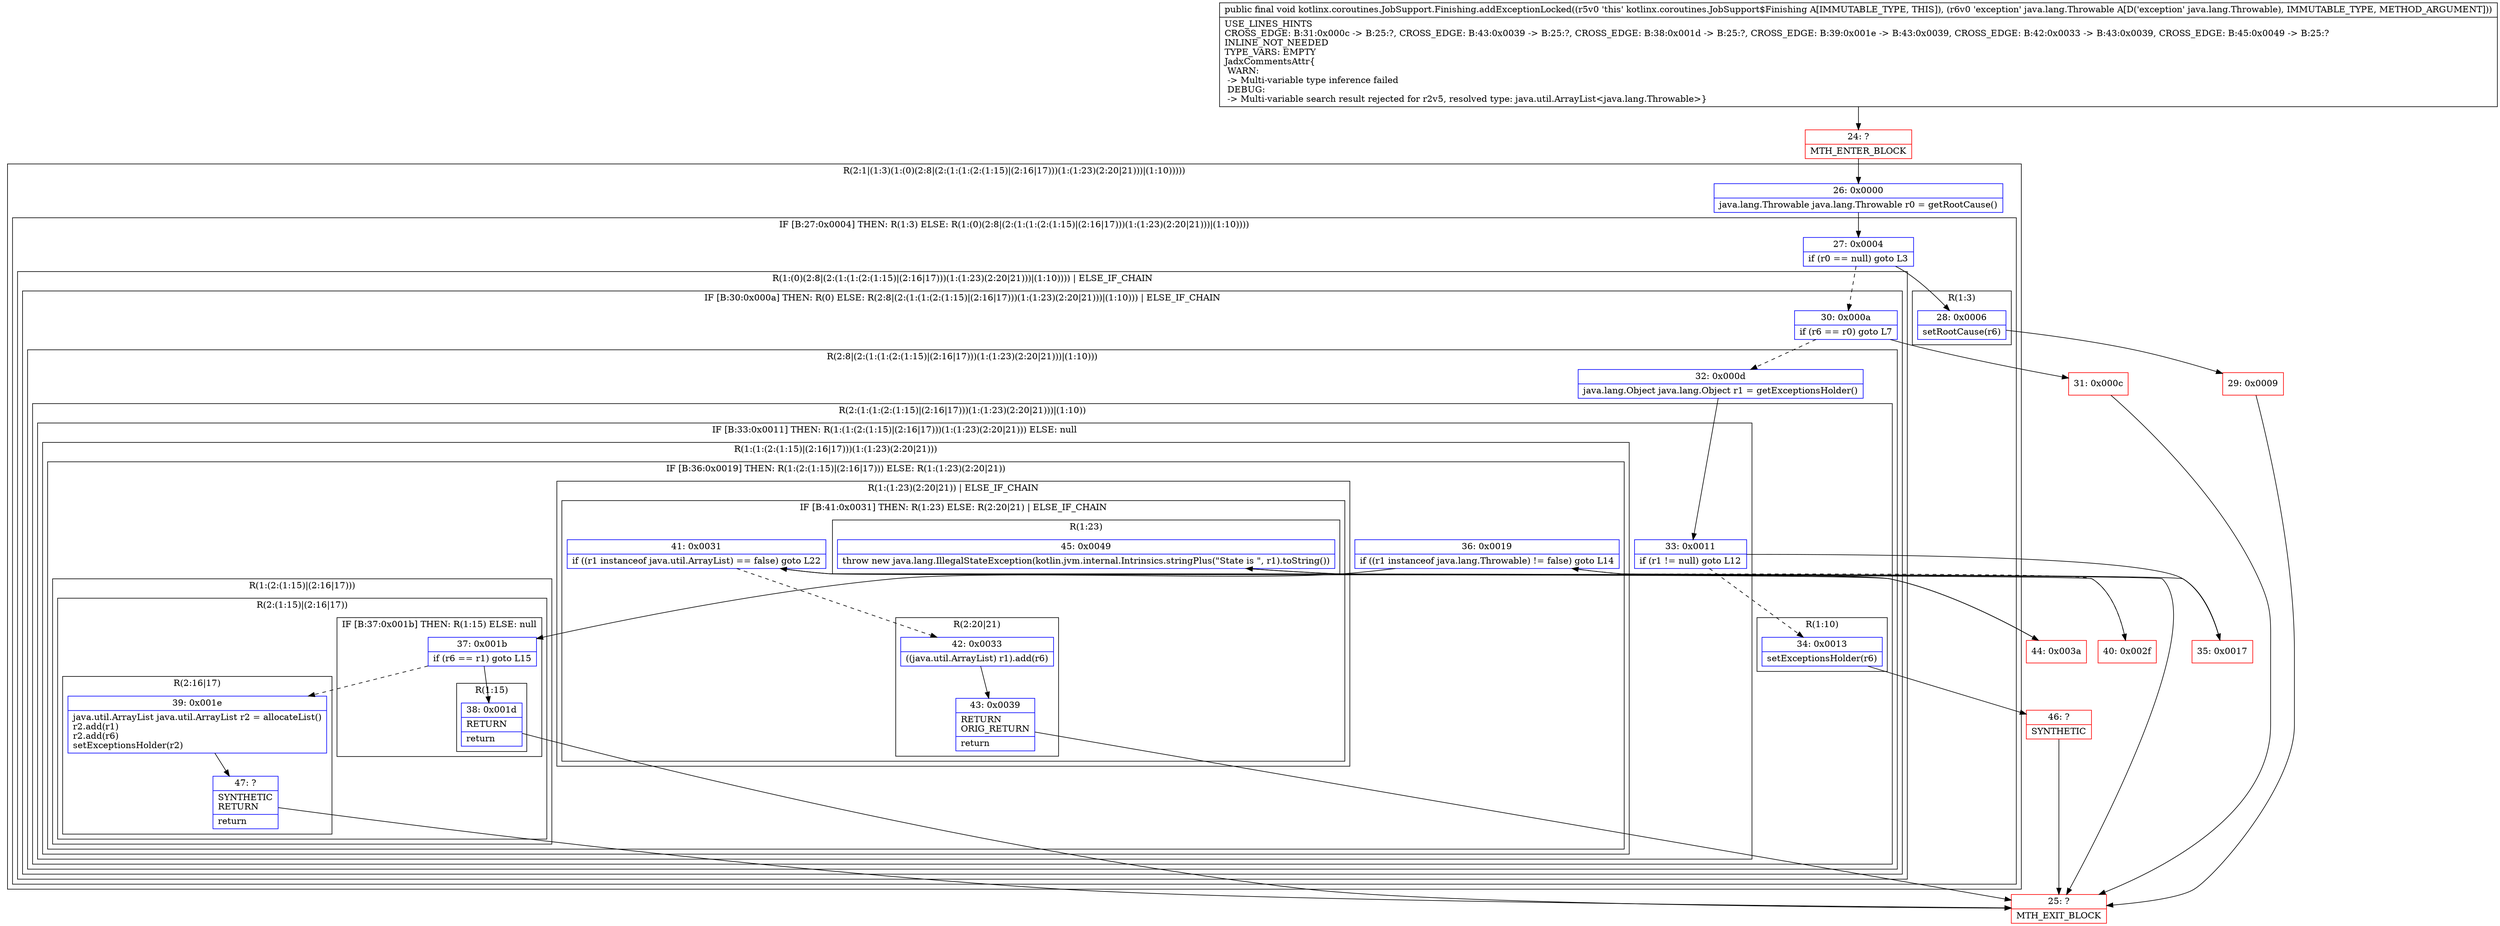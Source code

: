 digraph "CFG forkotlinx.coroutines.JobSupport.Finishing.addExceptionLocked(Ljava\/lang\/Throwable;)V" {
subgraph cluster_Region_1261287893 {
label = "R(2:1|(1:3)(1:(0)(2:8|(2:(1:(1:(2:(1:15)|(2:16|17)))(1:(1:23)(2:20|21)))|(1:10)))))";
node [shape=record,color=blue];
Node_26 [shape=record,label="{26\:\ 0x0000|java.lang.Throwable java.lang.Throwable r0 = getRootCause()\l}"];
subgraph cluster_IfRegion_1561532660 {
label = "IF [B:27:0x0004] THEN: R(1:3) ELSE: R(1:(0)(2:8|(2:(1:(1:(2:(1:15)|(2:16|17)))(1:(1:23)(2:20|21)))|(1:10))))";
node [shape=record,color=blue];
Node_27 [shape=record,label="{27\:\ 0x0004|if (r0 == null) goto L3\l}"];
subgraph cluster_Region_1306245365 {
label = "R(1:3)";
node [shape=record,color=blue];
Node_28 [shape=record,label="{28\:\ 0x0006|setRootCause(r6)\l}"];
}
subgraph cluster_Region_1628388603 {
label = "R(1:(0)(2:8|(2:(1:(1:(2:(1:15)|(2:16|17)))(1:(1:23)(2:20|21)))|(1:10)))) | ELSE_IF_CHAIN\l";
node [shape=record,color=blue];
subgraph cluster_IfRegion_422948851 {
label = "IF [B:30:0x000a] THEN: R(0) ELSE: R(2:8|(2:(1:(1:(2:(1:15)|(2:16|17)))(1:(1:23)(2:20|21)))|(1:10))) | ELSE_IF_CHAIN\l";
node [shape=record,color=blue];
Node_30 [shape=record,label="{30\:\ 0x000a|if (r6 == r0) goto L7\l}"];
subgraph cluster_Region_139030732 {
label = "R(0)";
node [shape=record,color=blue];
}
subgraph cluster_Region_1242265188 {
label = "R(2:8|(2:(1:(1:(2:(1:15)|(2:16|17)))(1:(1:23)(2:20|21)))|(1:10)))";
node [shape=record,color=blue];
Node_32 [shape=record,label="{32\:\ 0x000d|java.lang.Object java.lang.Object r1 = getExceptionsHolder()\l}"];
subgraph cluster_Region_1110640107 {
label = "R(2:(1:(1:(2:(1:15)|(2:16|17)))(1:(1:23)(2:20|21)))|(1:10))";
node [shape=record,color=blue];
subgraph cluster_IfRegion_1817091553 {
label = "IF [B:33:0x0011] THEN: R(1:(1:(2:(1:15)|(2:16|17)))(1:(1:23)(2:20|21))) ELSE: null";
node [shape=record,color=blue];
Node_33 [shape=record,label="{33\:\ 0x0011|if (r1 != null) goto L12\l}"];
subgraph cluster_Region_1388253512 {
label = "R(1:(1:(2:(1:15)|(2:16|17)))(1:(1:23)(2:20|21)))";
node [shape=record,color=blue];
subgraph cluster_IfRegion_694156324 {
label = "IF [B:36:0x0019] THEN: R(1:(2:(1:15)|(2:16|17))) ELSE: R(1:(1:23)(2:20|21))";
node [shape=record,color=blue];
Node_36 [shape=record,label="{36\:\ 0x0019|if ((r1 instanceof java.lang.Throwable) != false) goto L14\l}"];
subgraph cluster_Region_1246697216 {
label = "R(1:(2:(1:15)|(2:16|17)))";
node [shape=record,color=blue];
subgraph cluster_Region_163824021 {
label = "R(2:(1:15)|(2:16|17))";
node [shape=record,color=blue];
subgraph cluster_IfRegion_488740043 {
label = "IF [B:37:0x001b] THEN: R(1:15) ELSE: null";
node [shape=record,color=blue];
Node_37 [shape=record,label="{37\:\ 0x001b|if (r6 == r1) goto L15\l}"];
subgraph cluster_Region_1401258267 {
label = "R(1:15)";
node [shape=record,color=blue];
Node_38 [shape=record,label="{38\:\ 0x001d|RETURN\l|return\l}"];
}
}
subgraph cluster_Region_201877853 {
label = "R(2:16|17)";
node [shape=record,color=blue];
Node_39 [shape=record,label="{39\:\ 0x001e|java.util.ArrayList java.util.ArrayList r2 = allocateList()\lr2.add(r1)\lr2.add(r6)\lsetExceptionsHolder(r2)\l}"];
Node_47 [shape=record,label="{47\:\ ?|SYNTHETIC\lRETURN\l|return\l}"];
}
}
}
subgraph cluster_Region_2031808370 {
label = "R(1:(1:23)(2:20|21)) | ELSE_IF_CHAIN\l";
node [shape=record,color=blue];
subgraph cluster_IfRegion_347167912 {
label = "IF [B:41:0x0031] THEN: R(1:23) ELSE: R(2:20|21) | ELSE_IF_CHAIN\l";
node [shape=record,color=blue];
Node_41 [shape=record,label="{41\:\ 0x0031|if ((r1 instanceof java.util.ArrayList) == false) goto L22\l}"];
subgraph cluster_Region_1113144518 {
label = "R(1:23)";
node [shape=record,color=blue];
Node_45 [shape=record,label="{45\:\ 0x0049|throw new java.lang.IllegalStateException(kotlin.jvm.internal.Intrinsics.stringPlus(\"State is \", r1).toString())\l}"];
}
subgraph cluster_Region_1397718922 {
label = "R(2:20|21)";
node [shape=record,color=blue];
Node_42 [shape=record,label="{42\:\ 0x0033|((java.util.ArrayList) r1).add(r6)\l}"];
Node_43 [shape=record,label="{43\:\ 0x0039|RETURN\lORIG_RETURN\l|return\l}"];
}
}
}
}
}
}
subgraph cluster_Region_1272909894 {
label = "R(1:10)";
node [shape=record,color=blue];
Node_34 [shape=record,label="{34\:\ 0x0013|setExceptionsHolder(r6)\l}"];
}
}
}
}
}
}
}
Node_24 [shape=record,color=red,label="{24\:\ ?|MTH_ENTER_BLOCK\l}"];
Node_29 [shape=record,color=red,label="{29\:\ 0x0009}"];
Node_25 [shape=record,color=red,label="{25\:\ ?|MTH_EXIT_BLOCK\l}"];
Node_31 [shape=record,color=red,label="{31\:\ 0x000c}"];
Node_46 [shape=record,color=red,label="{46\:\ ?|SYNTHETIC\l}"];
Node_35 [shape=record,color=red,label="{35\:\ 0x0017}"];
Node_40 [shape=record,color=red,label="{40\:\ 0x002f}"];
Node_44 [shape=record,color=red,label="{44\:\ 0x003a}"];
MethodNode[shape=record,label="{public final void kotlinx.coroutines.JobSupport.Finishing.addExceptionLocked((r5v0 'this' kotlinx.coroutines.JobSupport$Finishing A[IMMUTABLE_TYPE, THIS]), (r6v0 'exception' java.lang.Throwable A[D('exception' java.lang.Throwable), IMMUTABLE_TYPE, METHOD_ARGUMENT]))  | USE_LINES_HINTS\lCROSS_EDGE: B:31:0x000c \-\> B:25:?, CROSS_EDGE: B:43:0x0039 \-\> B:25:?, CROSS_EDGE: B:38:0x001d \-\> B:25:?, CROSS_EDGE: B:39:0x001e \-\> B:43:0x0039, CROSS_EDGE: B:42:0x0033 \-\> B:43:0x0039, CROSS_EDGE: B:45:0x0049 \-\> B:25:?\lINLINE_NOT_NEEDED\lTYPE_VARS: EMPTY\lJadxCommentsAttr\{\l WARN: \l \-\> Multi\-variable type inference failed\l DEBUG: \l \-\> Multi\-variable search result rejected for r2v5, resolved type: java.util.ArrayList\<java.lang.Throwable\>\}\l}"];
MethodNode -> Node_24;Node_26 -> Node_27;
Node_27 -> Node_28;
Node_27 -> Node_30[style=dashed];
Node_28 -> Node_29;
Node_30 -> Node_31;
Node_30 -> Node_32[style=dashed];
Node_32 -> Node_33;
Node_33 -> Node_34[style=dashed];
Node_33 -> Node_35;
Node_36 -> Node_37;
Node_36 -> Node_40[style=dashed];
Node_37 -> Node_38;
Node_37 -> Node_39[style=dashed];
Node_38 -> Node_25;
Node_39 -> Node_47;
Node_47 -> Node_25;
Node_41 -> Node_42[style=dashed];
Node_41 -> Node_44;
Node_45 -> Node_25;
Node_42 -> Node_43;
Node_43 -> Node_25;
Node_34 -> Node_46;
Node_24 -> Node_26;
Node_29 -> Node_25;
Node_31 -> Node_25;
Node_46 -> Node_25;
Node_35 -> Node_36;
Node_40 -> Node_41;
Node_44 -> Node_45;
}

